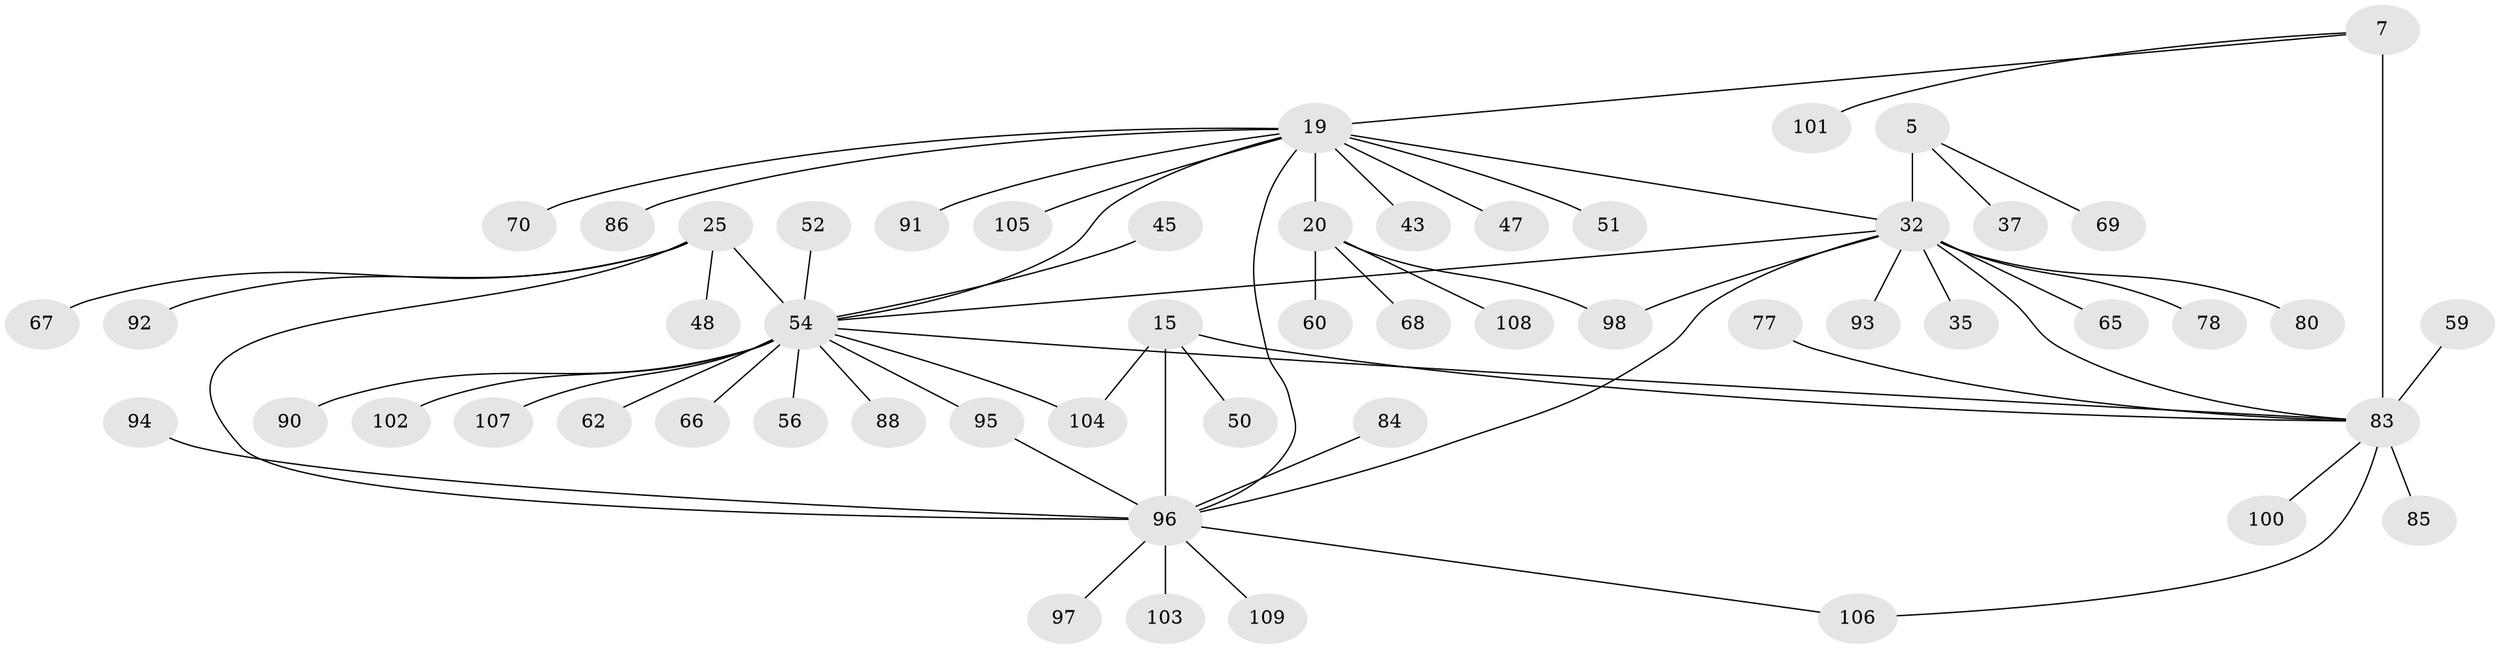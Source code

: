 // original degree distribution, {9: 0.045871559633027525, 7: 0.03669724770642202, 6: 0.027522935779816515, 4: 0.03669724770642202, 5: 0.05504587155963303, 13: 0.009174311926605505, 10: 0.027522935779816515, 8: 0.027522935779816515, 3: 0.01834862385321101, 1: 0.5688073394495413, 2: 0.14678899082568808}
// Generated by graph-tools (version 1.1) at 2025/55/03/09/25 04:55:12]
// undirected, 54 vertices, 63 edges
graph export_dot {
graph [start="1"]
  node [color=gray90,style=filled];
  5 [super="+4"];
  7 [super="+6"];
  15 [super="+14"];
  19 [super="+18"];
  20 [super="+17"];
  25 [super="+23"];
  32 [super="+3+31"];
  35;
  37;
  43;
  45;
  47;
  48;
  50;
  51;
  52;
  54 [super="+33+44"];
  56;
  59;
  60;
  62;
  65;
  66;
  67;
  68;
  69 [super="+46"];
  70;
  77;
  78 [super="+61"];
  80;
  83 [super="+10+9+58"];
  84 [super="+72"];
  85;
  86;
  88;
  90 [super="+39"];
  91;
  92;
  93;
  94;
  95 [super="+89"];
  96 [super="+71+74+82"];
  97;
  98 [super="+87"];
  100;
  101;
  102;
  103;
  104 [super="+99"];
  105;
  106 [super="+79"];
  107;
  108;
  109;
  5 -- 37;
  5 -- 69;
  5 -- 32 [weight=6];
  7 -- 101;
  7 -- 19;
  7 -- 83 [weight=6];
  15 -- 50;
  15 -- 104;
  15 -- 83;
  15 -- 96 [weight=6];
  19 -- 20 [weight=6];
  19 -- 51;
  19 -- 70;
  19 -- 105;
  19 -- 43;
  19 -- 47;
  19 -- 86;
  19 -- 54 [weight=3];
  19 -- 91;
  19 -- 32;
  19 -- 96 [weight=2];
  20 -- 60;
  20 -- 108;
  20 -- 68;
  20 -- 98;
  25 -- 48;
  25 -- 67;
  25 -- 92;
  25 -- 54 [weight=6];
  25 -- 96;
  32 -- 65;
  32 -- 98;
  32 -- 35;
  32 -- 78;
  32 -- 80;
  32 -- 83;
  32 -- 54 [weight=2];
  32 -- 93;
  32 -- 96;
  45 -- 54;
  52 -- 54;
  54 -- 66;
  54 -- 88;
  54 -- 90;
  54 -- 95;
  54 -- 102;
  54 -- 104;
  54 -- 107;
  54 -- 56;
  54 -- 62;
  54 -- 83;
  59 -- 83;
  77 -- 83;
  83 -- 100;
  83 -- 85;
  83 -- 106;
  84 -- 96;
  94 -- 96;
  95 -- 96;
  96 -- 97;
  96 -- 103;
  96 -- 106;
  96 -- 109;
}
